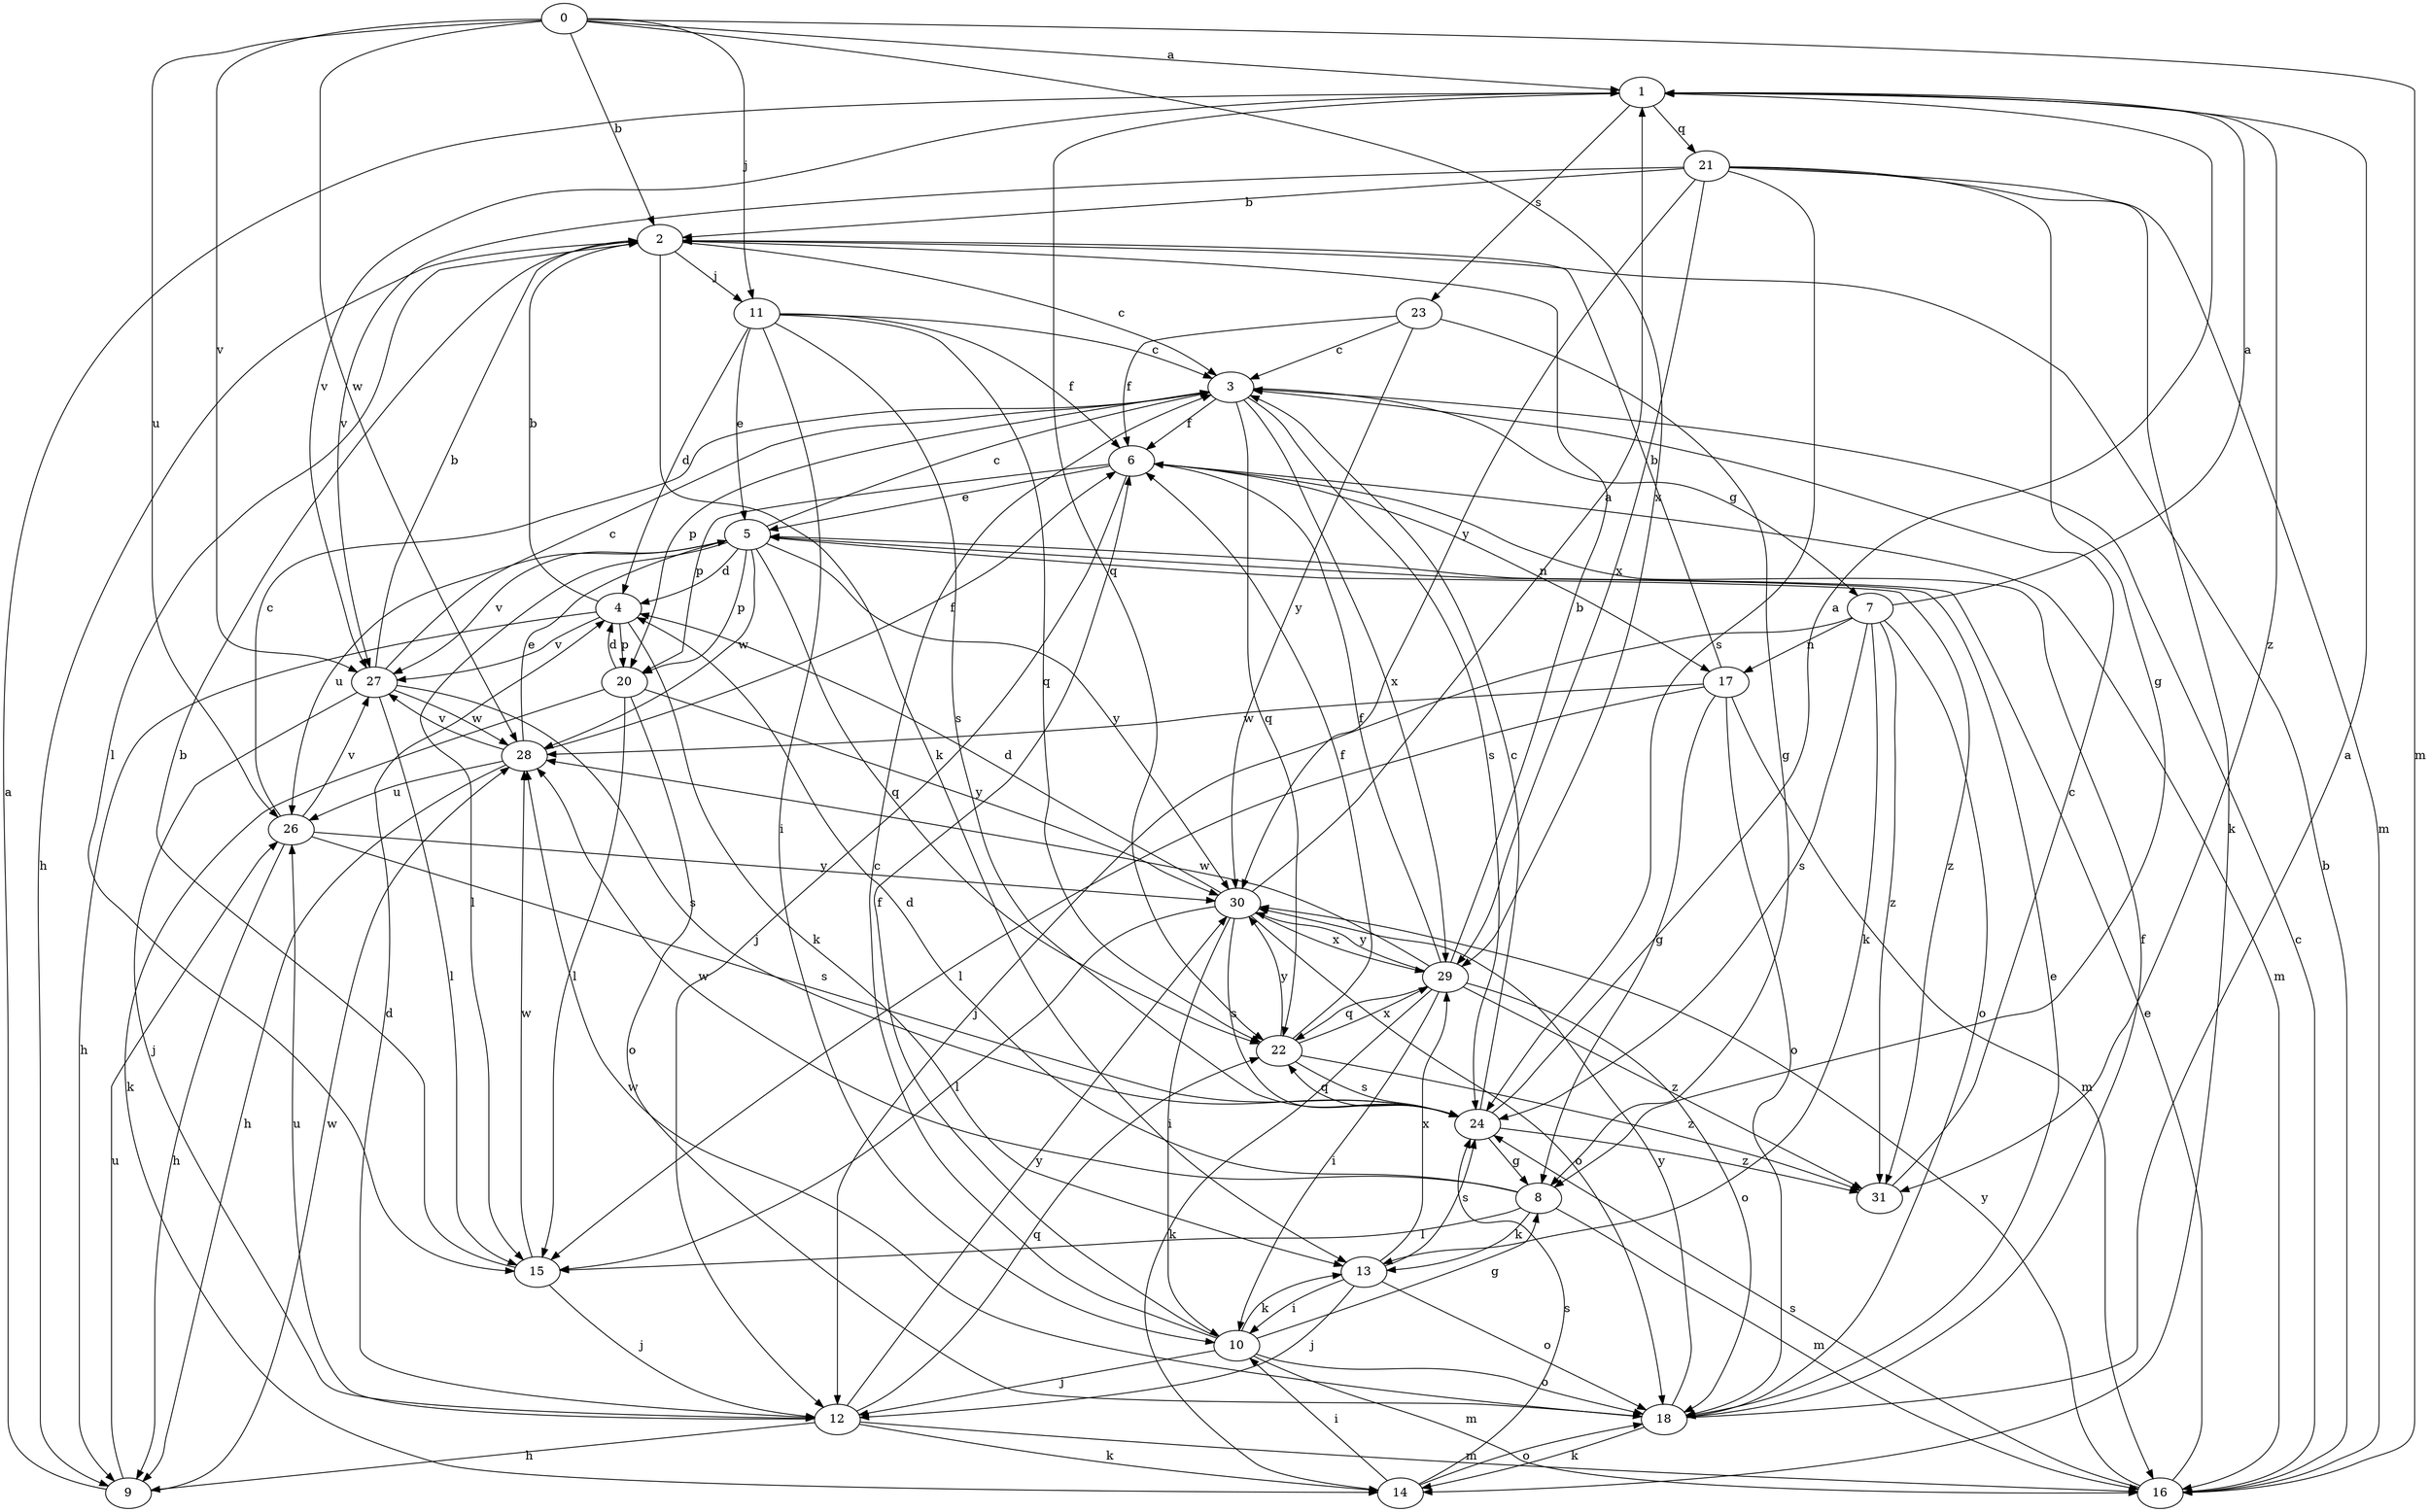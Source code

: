 strict digraph  {
0;
1;
2;
3;
4;
5;
6;
7;
8;
9;
10;
11;
12;
13;
14;
15;
16;
17;
18;
20;
21;
22;
23;
24;
26;
27;
28;
29;
30;
31;
0 -> 1  [label=a];
0 -> 2  [label=b];
0 -> 11  [label=j];
0 -> 16  [label=m];
0 -> 26  [label=u];
0 -> 27  [label=v];
0 -> 28  [label=w];
0 -> 29  [label=x];
1 -> 21  [label=q];
1 -> 22  [label=q];
1 -> 23  [label=s];
1 -> 27  [label=v];
1 -> 31  [label=z];
2 -> 3  [label=c];
2 -> 9  [label=h];
2 -> 11  [label=j];
2 -> 13  [label=k];
2 -> 15  [label=l];
3 -> 6  [label=f];
3 -> 7  [label=g];
3 -> 20  [label=p];
3 -> 22  [label=q];
3 -> 24  [label=s];
3 -> 29  [label=x];
4 -> 2  [label=b];
4 -> 9  [label=h];
4 -> 13  [label=k];
4 -> 20  [label=p];
4 -> 27  [label=v];
5 -> 3  [label=c];
5 -> 4  [label=d];
5 -> 15  [label=l];
5 -> 20  [label=p];
5 -> 22  [label=q];
5 -> 26  [label=u];
5 -> 27  [label=v];
5 -> 28  [label=w];
5 -> 30  [label=y];
5 -> 31  [label=z];
6 -> 5  [label=e];
6 -> 12  [label=j];
6 -> 16  [label=m];
6 -> 17  [label=n];
6 -> 20  [label=p];
7 -> 1  [label=a];
7 -> 12  [label=j];
7 -> 13  [label=k];
7 -> 17  [label=n];
7 -> 18  [label=o];
7 -> 24  [label=s];
7 -> 31  [label=z];
8 -> 4  [label=d];
8 -> 13  [label=k];
8 -> 15  [label=l];
8 -> 16  [label=m];
8 -> 28  [label=w];
9 -> 1  [label=a];
9 -> 26  [label=u];
9 -> 28  [label=w];
10 -> 3  [label=c];
10 -> 6  [label=f];
10 -> 8  [label=g];
10 -> 12  [label=j];
10 -> 13  [label=k];
10 -> 16  [label=m];
10 -> 18  [label=o];
11 -> 3  [label=c];
11 -> 4  [label=d];
11 -> 5  [label=e];
11 -> 6  [label=f];
11 -> 10  [label=i];
11 -> 22  [label=q];
11 -> 24  [label=s];
12 -> 4  [label=d];
12 -> 9  [label=h];
12 -> 14  [label=k];
12 -> 16  [label=m];
12 -> 22  [label=q];
12 -> 26  [label=u];
12 -> 30  [label=y];
13 -> 10  [label=i];
13 -> 12  [label=j];
13 -> 18  [label=o];
13 -> 24  [label=s];
13 -> 29  [label=x];
14 -> 10  [label=i];
14 -> 18  [label=o];
14 -> 24  [label=s];
15 -> 2  [label=b];
15 -> 12  [label=j];
15 -> 28  [label=w];
16 -> 2  [label=b];
16 -> 3  [label=c];
16 -> 5  [label=e];
16 -> 24  [label=s];
16 -> 30  [label=y];
17 -> 2  [label=b];
17 -> 8  [label=g];
17 -> 15  [label=l];
17 -> 16  [label=m];
17 -> 18  [label=o];
17 -> 28  [label=w];
18 -> 1  [label=a];
18 -> 5  [label=e];
18 -> 6  [label=f];
18 -> 14  [label=k];
18 -> 28  [label=w];
18 -> 30  [label=y];
20 -> 4  [label=d];
20 -> 14  [label=k];
20 -> 15  [label=l];
20 -> 18  [label=o];
20 -> 30  [label=y];
21 -> 2  [label=b];
21 -> 8  [label=g];
21 -> 14  [label=k];
21 -> 16  [label=m];
21 -> 24  [label=s];
21 -> 27  [label=v];
21 -> 29  [label=x];
21 -> 30  [label=y];
22 -> 6  [label=f];
22 -> 24  [label=s];
22 -> 29  [label=x];
22 -> 30  [label=y];
22 -> 31  [label=z];
23 -> 3  [label=c];
23 -> 6  [label=f];
23 -> 8  [label=g];
23 -> 30  [label=y];
24 -> 1  [label=a];
24 -> 3  [label=c];
24 -> 8  [label=g];
24 -> 22  [label=q];
24 -> 31  [label=z];
26 -> 3  [label=c];
26 -> 9  [label=h];
26 -> 24  [label=s];
26 -> 27  [label=v];
26 -> 30  [label=y];
27 -> 2  [label=b];
27 -> 3  [label=c];
27 -> 12  [label=j];
27 -> 15  [label=l];
27 -> 24  [label=s];
27 -> 28  [label=w];
28 -> 5  [label=e];
28 -> 6  [label=f];
28 -> 9  [label=h];
28 -> 26  [label=u];
28 -> 27  [label=v];
29 -> 2  [label=b];
29 -> 6  [label=f];
29 -> 10  [label=i];
29 -> 14  [label=k];
29 -> 18  [label=o];
29 -> 22  [label=q];
29 -> 28  [label=w];
29 -> 30  [label=y];
29 -> 31  [label=z];
30 -> 1  [label=a];
30 -> 4  [label=d];
30 -> 10  [label=i];
30 -> 15  [label=l];
30 -> 18  [label=o];
30 -> 24  [label=s];
30 -> 29  [label=x];
31 -> 3  [label=c];
}
